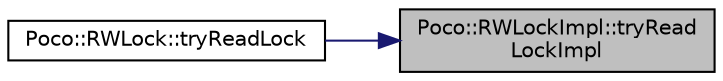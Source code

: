 digraph "Poco::RWLockImpl::tryReadLockImpl"
{
 // LATEX_PDF_SIZE
  edge [fontname="Helvetica",fontsize="10",labelfontname="Helvetica",labelfontsize="10"];
  node [fontname="Helvetica",fontsize="10",shape=record];
  rankdir="RL";
  Node1 [label="Poco::RWLockImpl::tryRead\lLockImpl",height=0.2,width=0.4,color="black", fillcolor="grey75", style="filled", fontcolor="black",tooltip=" "];
  Node1 -> Node2 [dir="back",color="midnightblue",fontsize="10",style="solid",fontname="Helvetica"];
  Node2 [label="Poco::RWLock::tryReadLock",height=0.2,width=0.4,color="black", fillcolor="white", style="filled",URL="$classPoco_1_1RWLock.html#aa83b6cc37a812f978bd6dfd64c39acfd",tooltip=" "];
}
